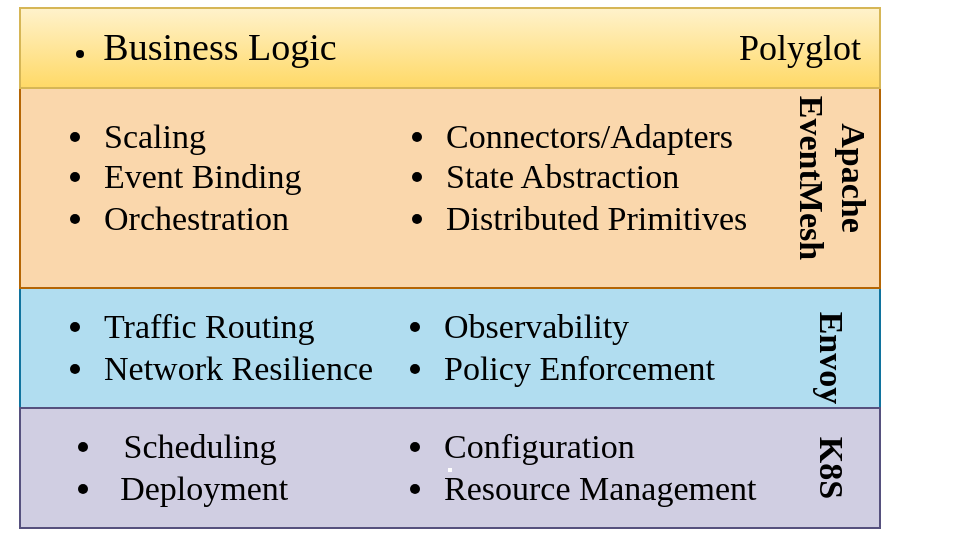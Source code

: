 <mxfile version="14.6.6" type="github">
  <diagram id="-7KmZwoqpkGFtMzAmy9c" name="Page-1">
    <mxGraphModel dx="782" dy="437" grid="1" gridSize="10" guides="1" tooltips="1" connect="1" arrows="1" fold="1" page="1" pageScale="1" pageWidth="827" pageHeight="1169" math="0" shadow="0">
      <root>
        <mxCell id="0" />
        <mxCell id="1" parent="0" />
        <mxCell id="vMok8Gy0wVekIsgNc7PC-1" value="" style="rounded=0;whiteSpace=wrap;html=1;labelBackgroundColor=#7EA6E0;fillColor=#b1ddf0;strokeColor=#10739e;" vertex="1" parent="1">
          <mxGeometry x="160" y="570" width="430" height="60" as="geometry" />
        </mxCell>
        <mxCell id="vMok8Gy0wVekIsgNc7PC-2" value="" style="rounded=0;whiteSpace=wrap;html=1;fillColor=#fad7ac;strokeColor=#b46504;" vertex="1" parent="1">
          <mxGeometry x="160" y="470" width="430" height="100" as="geometry" />
        </mxCell>
        <mxCell id="vMok8Gy0wVekIsgNc7PC-3" value="" style="rounded=0;whiteSpace=wrap;html=1;gradientColor=#ffd966;fillColor=#fff2cc;strokeColor=#d6b656;" vertex="1" parent="1">
          <mxGeometry x="160" y="430" width="430" height="40" as="geometry" />
        </mxCell>
        <mxCell id="vMok8Gy0wVekIsgNc7PC-4" value="&lt;div style=&quot;text-align: left&quot;&gt;&lt;/div&gt;" style="rounded=0;whiteSpace=wrap;html=1;labelBackgroundColor=#E6E6E6;labelBorderColor=#FFFFFF;fillColor=#d0cee2;strokeColor=#56517e;" vertex="1" parent="1">
          <mxGeometry x="160" y="630" width="430" height="60" as="geometry" />
        </mxCell>
        <mxCell id="vMok8Gy0wVekIsgNc7PC-5" value="&lt;ul style=&quot;font-size: 17px&quot;&gt;&lt;li&gt;&lt;font face=&quot;Times New Roman&quot;&gt;Scheduling&lt;/font&gt;&lt;/li&gt;&lt;li&gt;&lt;font face=&quot;Times New Roman&quot;&gt;&amp;nbsp;Deployment&lt;/font&gt;&lt;/li&gt;&lt;/ul&gt;" style="text;html=1;strokeColor=none;fillColor=none;align=center;verticalAlign=middle;whiteSpace=wrap;rounded=0;" vertex="1" parent="1">
          <mxGeometry x="150" y="645" width="160" height="30" as="geometry" />
        </mxCell>
        <mxCell id="vMok8Gy0wVekIsgNc7PC-6" value="&lt;font face=&quot;Times New Roman&quot; size=&quot;1&quot;&gt;&lt;b style=&quot;font-size: 17px&quot;&gt;K8S&lt;/b&gt;&lt;/font&gt;" style="text;html=1;strokeColor=none;fillColor=none;align=center;verticalAlign=middle;whiteSpace=wrap;rounded=0;rotation=90;" vertex="1" parent="1">
          <mxGeometry x="540" y="650" width="50" height="20" as="geometry" />
        </mxCell>
        <mxCell id="vMok8Gy0wVekIsgNc7PC-7" value="&lt;ul style=&quot;font-size: 17px&quot;&gt;&lt;li&gt;&lt;font face=&quot;Times New Roman&quot;&gt;Configuration&lt;/font&gt;&lt;/li&gt;&lt;li&gt;&lt;font face=&quot;Times New Roman&quot;&gt;Resource Management&lt;/font&gt;&lt;/li&gt;&lt;/ul&gt;" style="text;html=1;strokeColor=none;fillColor=none;align=left;verticalAlign=middle;whiteSpace=wrap;rounded=0;" vertex="1" parent="1">
          <mxGeometry x="330" y="645" width="211" height="30" as="geometry" />
        </mxCell>
        <mxCell id="vMok8Gy0wVekIsgNc7PC-8" value="&lt;ul style=&quot;font-size: 17px&quot;&gt;&lt;li&gt;&lt;font face=&quot;Times New Roman&quot;&gt;Traffic Routing&lt;/font&gt;&lt;/li&gt;&lt;li&gt;&lt;font face=&quot;Times New Roman&quot;&gt;Network Resilience&amp;nbsp;&lt;/font&gt;&lt;/li&gt;&lt;/ul&gt;" style="text;html=1;strokeColor=none;fillColor=none;align=left;verticalAlign=middle;whiteSpace=wrap;rounded=0;" vertex="1" parent="1">
          <mxGeometry x="160" y="585" width="210" height="30" as="geometry" />
        </mxCell>
        <mxCell id="vMok8Gy0wVekIsgNc7PC-9" value="&lt;ul style=&quot;font-size: 17px&quot;&gt;&lt;li&gt;&lt;font face=&quot;Times New Roman&quot;&gt;Observability&lt;/font&gt;&lt;/li&gt;&lt;li&gt;&lt;font face=&quot;Times New Roman&quot;&gt;Policy Enforcement&lt;/font&gt;&lt;/li&gt;&lt;/ul&gt;" style="text;html=1;strokeColor=none;fillColor=none;align=left;verticalAlign=middle;whiteSpace=wrap;rounded=0;" vertex="1" parent="1">
          <mxGeometry x="330" y="585" width="211" height="30" as="geometry" />
        </mxCell>
        <mxCell id="vMok8Gy0wVekIsgNc7PC-10" value="&lt;font face=&quot;Times New Roman&quot; size=&quot;1&quot;&gt;&lt;b style=&quot;font-size: 17px&quot;&gt;Envoy&lt;/b&gt;&lt;/font&gt;" style="text;html=1;strokeColor=none;fillColor=none;align=center;verticalAlign=middle;whiteSpace=wrap;rounded=0;rotation=90;" vertex="1" parent="1">
          <mxGeometry x="540" y="595" width="50" height="20" as="geometry" />
        </mxCell>
        <mxCell id="vMok8Gy0wVekIsgNc7PC-11" value="&lt;ul&gt;&lt;li&gt;&lt;font face=&quot;Times New Roman&quot; style=&quot;font-size: 19px&quot;&gt;Business Logic&lt;/font&gt;&lt;/li&gt;&lt;/ul&gt;" style="text;html=1;strokeColor=none;fillColor=none;align=center;verticalAlign=middle;whiteSpace=wrap;rounded=0;" vertex="1" parent="1">
          <mxGeometry x="160" y="435" width="160" height="30" as="geometry" />
        </mxCell>
        <mxCell id="vMok8Gy0wVekIsgNc7PC-12" value="&lt;span style=&quot;font-family: &amp;#34;times new roman&amp;#34;&quot;&gt;&lt;font style=&quot;font-size: 18px&quot;&gt;Polyglot&lt;/font&gt;&lt;/span&gt;" style="text;html=1;strokeColor=none;fillColor=none;align=center;verticalAlign=middle;whiteSpace=wrap;rounded=0;" vertex="1" parent="1">
          <mxGeometry x="470" y="435" width="160" height="30" as="geometry" />
        </mxCell>
        <mxCell id="vMok8Gy0wVekIsgNc7PC-13" value="&lt;ul style=&quot;font-size: 17px&quot;&gt;&lt;li&gt;&lt;font face=&quot;Times New Roman&quot;&gt;Scaling&lt;/font&gt;&lt;/li&gt;&lt;li&gt;&lt;font face=&quot;Times New Roman&quot;&gt;Event Binding&lt;/font&gt;&lt;/li&gt;&lt;li&gt;&lt;font face=&quot;Times New Roman&quot;&gt;Orchestration&amp;nbsp;&lt;/font&gt;&lt;/li&gt;&lt;/ul&gt;" style="text;html=1;strokeColor=none;fillColor=none;align=left;verticalAlign=middle;whiteSpace=wrap;rounded=0;" vertex="1" parent="1">
          <mxGeometry x="160" y="500" width="210" height="30" as="geometry" />
        </mxCell>
        <mxCell id="vMok8Gy0wVekIsgNc7PC-14" value="&lt;ul style=&quot;font-size: 17px&quot;&gt;&lt;li&gt;&lt;font face=&quot;Times New Roman&quot;&gt;Connectors/Adapters&lt;/font&gt;&lt;/li&gt;&lt;li&gt;&lt;font face=&quot;Times New Roman&quot;&gt;State Abstraction&lt;/font&gt;&lt;/li&gt;&lt;li&gt;&lt;font face=&quot;Times New Roman&quot;&gt;Distributed Primitives&lt;/font&gt;&lt;/li&gt;&lt;/ul&gt;" style="text;html=1;strokeColor=none;fillColor=none;align=left;verticalAlign=middle;whiteSpace=wrap;rounded=0;" vertex="1" parent="1">
          <mxGeometry x="331" y="500" width="210" height="30" as="geometry" />
        </mxCell>
        <mxCell id="vMok8Gy0wVekIsgNc7PC-15" value="&lt;font face=&quot;Times New Roman&quot; size=&quot;1&quot;&gt;&lt;b style=&quot;font-size: 17px&quot;&gt;Apache&lt;br&gt;EventMesh&lt;/b&gt;&lt;/font&gt;" style="text;html=1;strokeColor=none;fillColor=none;align=center;verticalAlign=middle;whiteSpace=wrap;rounded=0;rotation=90;" vertex="1" parent="1">
          <mxGeometry x="541" y="505" width="50" height="20" as="geometry" />
        </mxCell>
      </root>
    </mxGraphModel>
  </diagram>
</mxfile>
